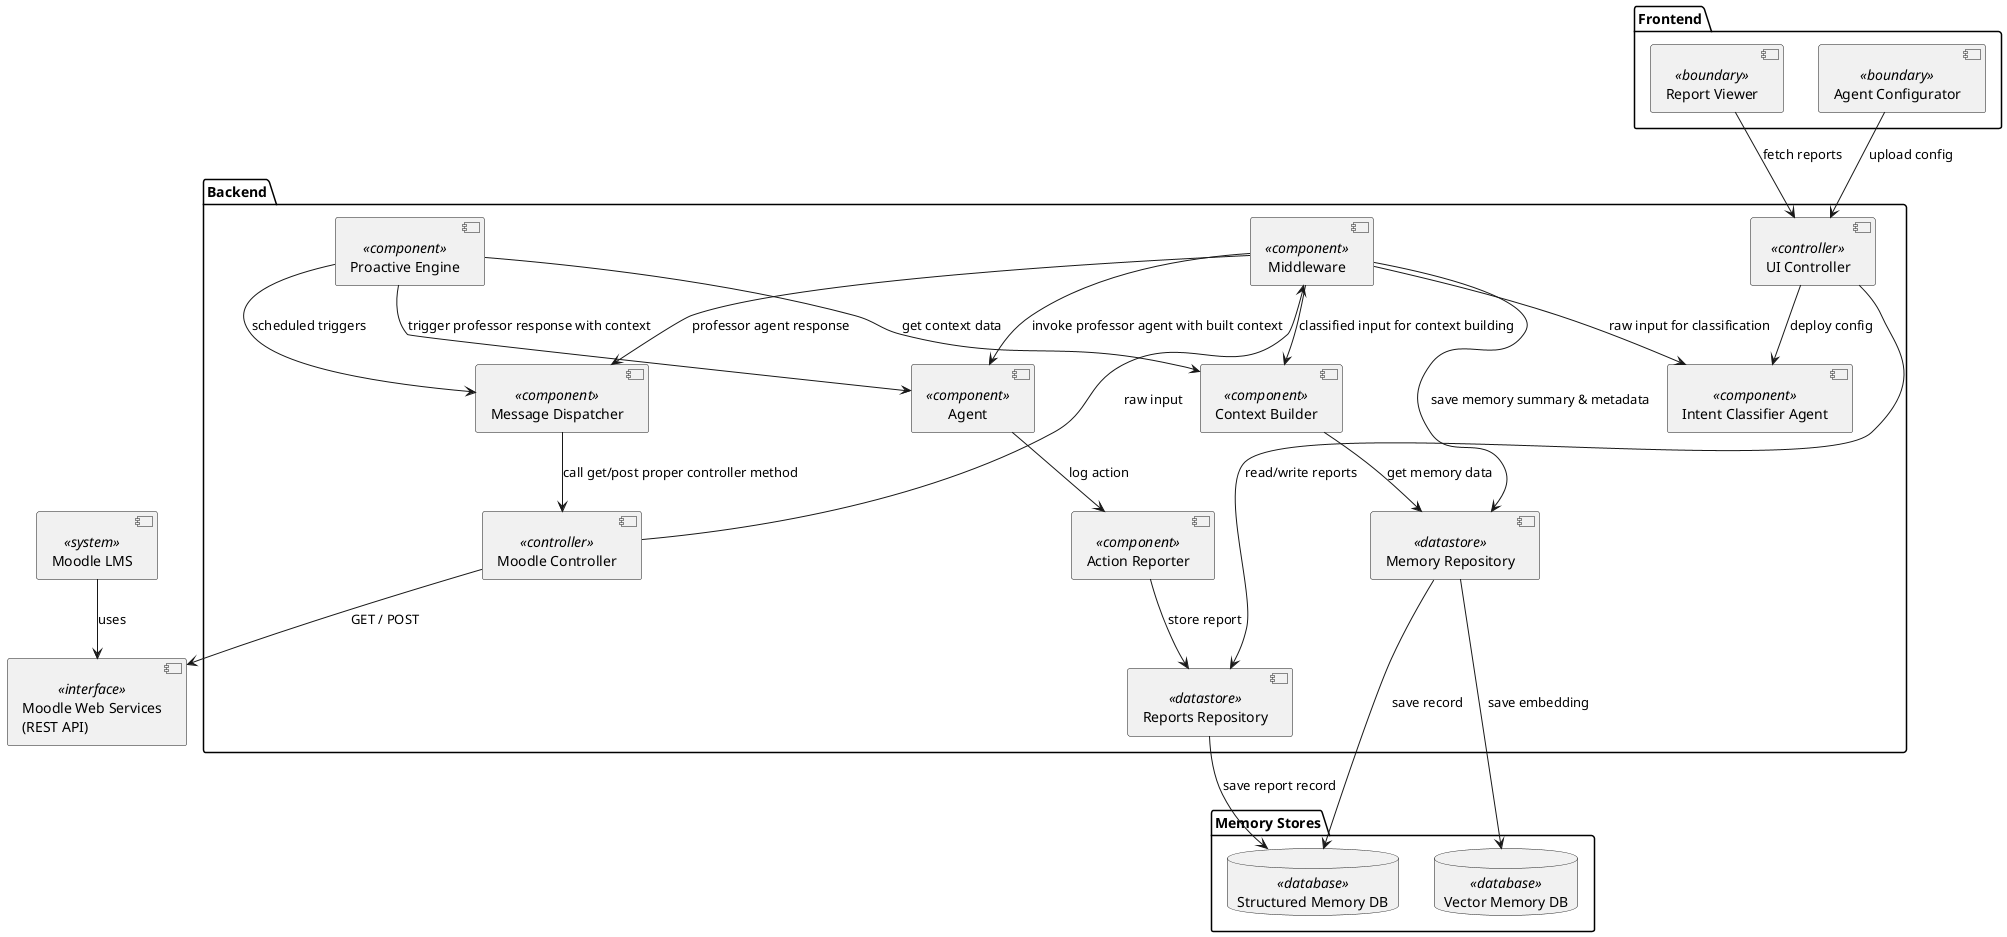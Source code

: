 @startuml components diagram
' Use UML2 component style
skinparam componentStyle uml2

' External Moodle system
component "Moodle Web Services\n(REST API)" as MoodleAPI <<interface>>
component "Moodle LMS" as Moodle <<system>>

Moodle --> MoodleAPI : uses

' Frontend package
package "Frontend" {
  component "Report Viewer" as ReportViewer <<boundary>>
  component "Agent Configurator" as AgentConfigurator <<boundary>>
}

' Backend package
package "Backend" {
  component "UI Controller" as UIController <<controller>>
  component "Reports Repository" as ReportsRepo <<datastore>>
  
  component "Middleware" as Middleware <<component>>
  component "Moodle Controller" as MoodleController <<controller>>
  component "Message Dispatcher" as MessageDispatcher <<component>>
  component "Context Builder" as ContextBuilder <<component>>
  component "Memory Repository" as MemoryRepository <<datastore>>
  component "Action Reporter" as ActionReporter <<component>>

  component "Intent Classifier Agent" as IntentAgent <<component>>
  component "Agent" as ProfessorAgent <<component>>
  component "Proactive Engine" as ProactiveEngine <<component>>
}

' Memory stores
package "Memory Stores" {
  database "Structured Memory DB" as StructuredDB <<database>>
  database "Vector Memory DB" as VectorDB <<database>>
}

' Frontend → Backend interactions
ReportViewer --> UIController : "fetch reports"
AgentConfigurator --> UIController : "upload config"

UIController --> ReportsRepo : "read/write reports"
UIController --> IntentAgent : "deploy config"

' Middleware flow
MoodleController --> MoodleAPI : "GET / POST"


MoodleController --> Middleware : "raw input"
Middleware --> IntentAgent : "raw input for classification"
Middleware --> ContextBuilder : "classified input for context building"
Middleware --> ProfessorAgent : "invoke professor agent with built context"
Middleware --> MemoryRepository : "save memory summary & metadata"
Middleware --> MessageDispatcher : "professor agent response"


ContextBuilder --> MemoryRepository : "get memory data"

MessageDispatcher --> MoodleController : "call get/post proper controller method"

MemoryRepository --> StructuredDB : "save record"
MemoryRepository --> VectorDB : "save embedding"

ProfessorAgent --> ActionReporter : "log action"
ActionReporter --> ReportsRepo : "store report"
ReportsRepo --> StructuredDB : "save report record"

' Proactive engine triggers
ProactiveEngine --> MessageDispatcher : "scheduled triggers" 
ProactiveEngine --> ContextBuilder : "get context data"
ProactiveEngine --> ProfessorAgent : "trigger professor response with context"

@enduml
